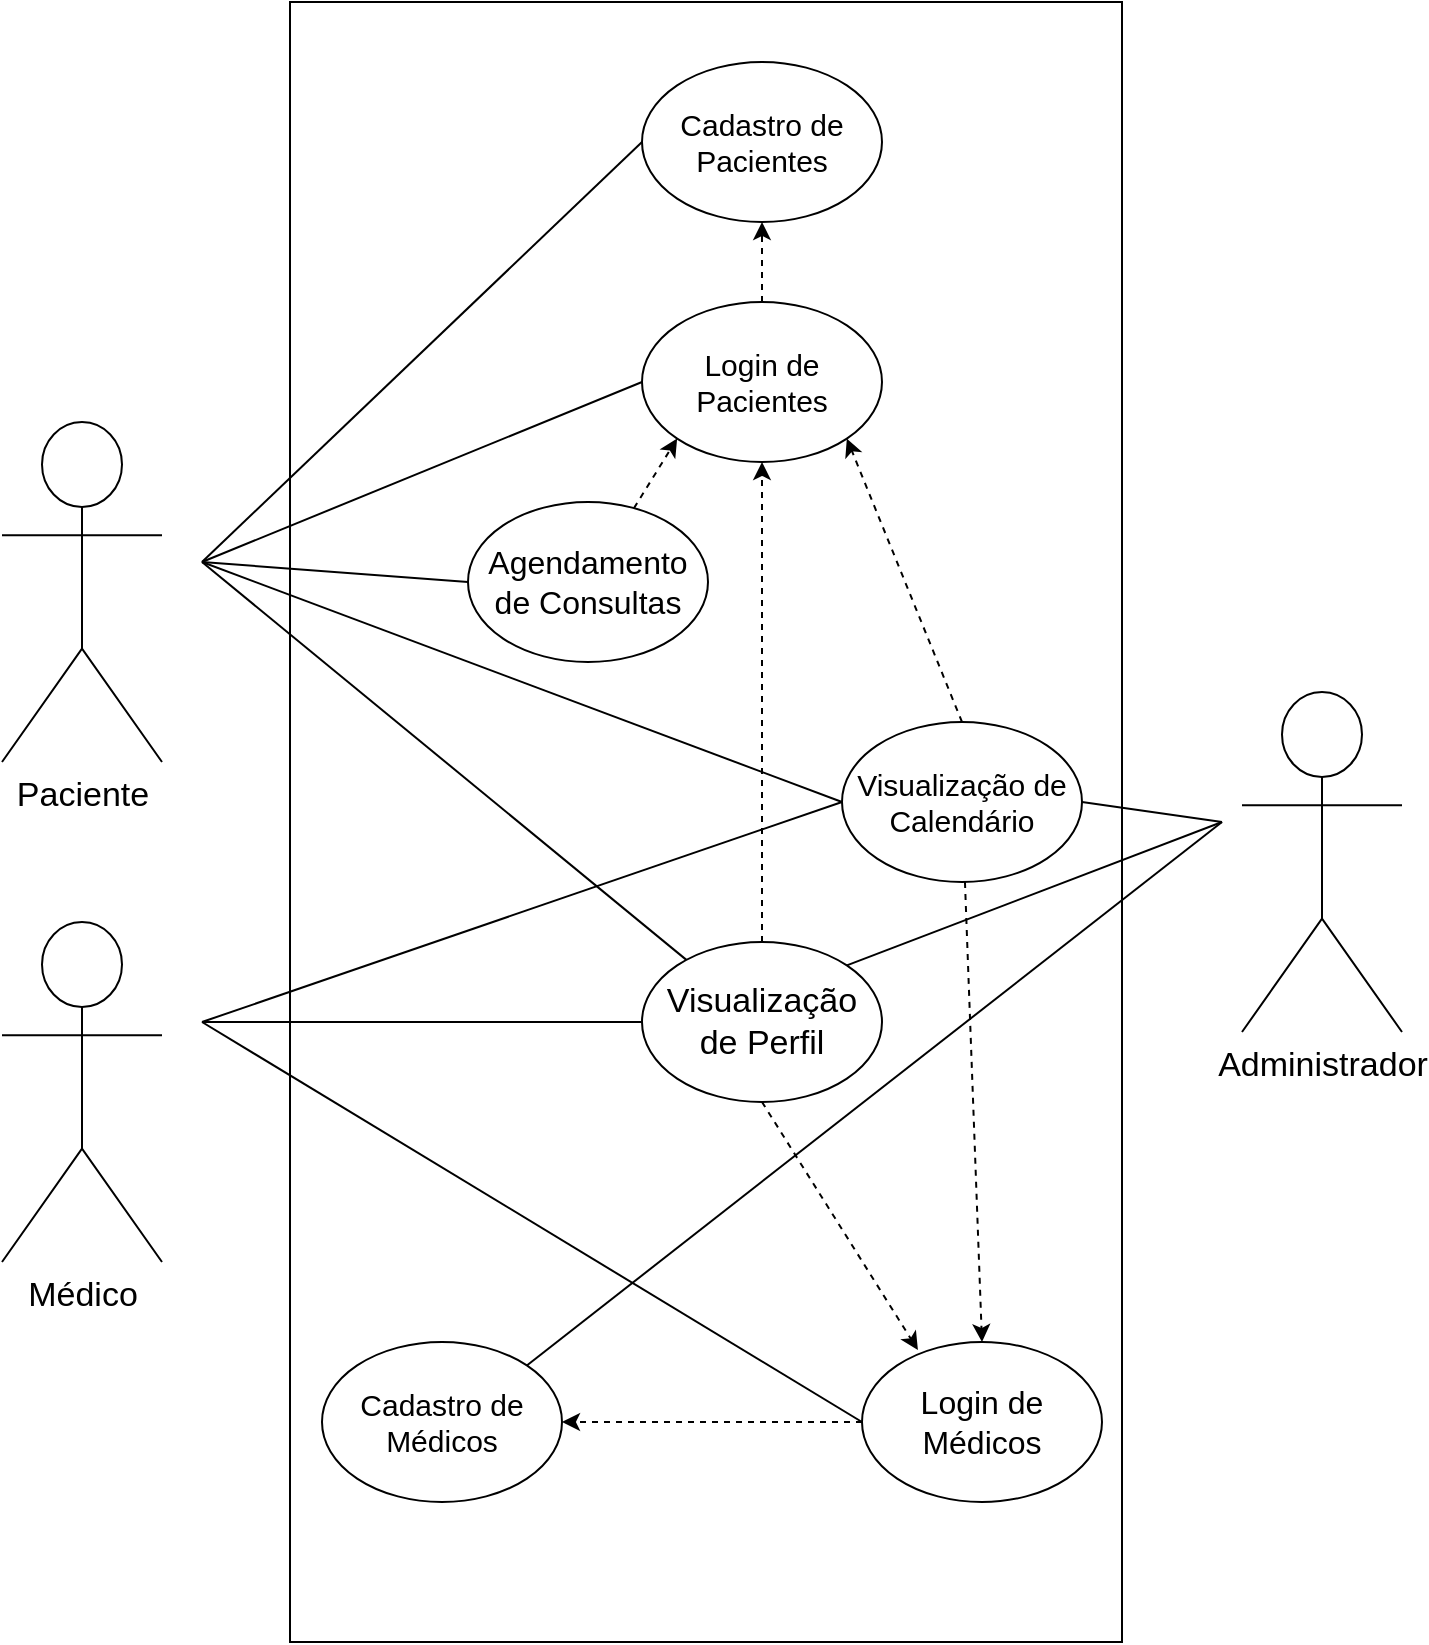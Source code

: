 <mxfile version="20.2.8" type="device"><diagram id="K4MLXSr5DVgPzXHO9Bzh" name="Página-1"><mxGraphModel dx="1102" dy="614" grid="1" gridSize="10" guides="1" tooltips="1" connect="1" arrows="1" fold="1" page="1" pageScale="1" pageWidth="827" pageHeight="1169" background="#FFFFFF" math="0" shadow="0"><root><mxCell id="0"/><mxCell id="1" parent="0"/><mxCell id="136CDD6anOV_bGxDVWYl-4" value="" style="rounded=0;whiteSpace=wrap;html=1;fillStyle=auto;sketch=0;glass=0;" parent="1" vertex="1"><mxGeometry x="204" y="30" width="416" height="820" as="geometry"/></mxCell><mxCell id="136CDD6anOV_bGxDVWYl-5" value="Cadastro de Pacientes" style="ellipse;whiteSpace=wrap;html=1;fontSize=15;" parent="1" vertex="1"><mxGeometry x="380" y="60" width="120" height="80" as="geometry"/></mxCell><mxCell id="136CDD6anOV_bGxDVWYl-6" value="Cadastro de Médicos" style="ellipse;whiteSpace=wrap;html=1;fontSize=15;" parent="1" vertex="1"><mxGeometry x="220" y="700" width="120" height="80" as="geometry"/></mxCell><mxCell id="136CDD6anOV_bGxDVWYl-7" value="&lt;font style=&quot;font-size: 15px;&quot;&gt;Login de Pacientes&lt;/font&gt;" style="ellipse;whiteSpace=wrap;html=1;" parent="1" vertex="1"><mxGeometry x="380" y="180" width="120" height="80" as="geometry"/></mxCell><mxCell id="136CDD6anOV_bGxDVWYl-8" value="&lt;font style=&quot;font-size: 16px;&quot;&gt;Login de Médicos&lt;/font&gt;" style="ellipse;whiteSpace=wrap;html=1;fontSize=13;" parent="1" vertex="1"><mxGeometry x="490" y="700" width="120" height="80" as="geometry"/></mxCell><mxCell id="136CDD6anOV_bGxDVWYl-11" value="&lt;font style=&quot;font-size: 15px;&quot;&gt;Visualização de Calendário&lt;/font&gt;" style="ellipse;whiteSpace=wrap;html=1;" parent="1" vertex="1"><mxGeometry x="480" y="390" width="120" height="80" as="geometry"/></mxCell><mxCell id="136CDD6anOV_bGxDVWYl-12" value="&lt;font style=&quot;vertical-align: inherit; font-size: 17px;&quot;&gt;&lt;font style=&quot;vertical-align: inherit; font-size: 17px;&quot;&gt;Paciente&lt;/font&gt;&lt;/font&gt;" style="shape=umlActor;verticalLabelPosition=bottom;verticalAlign=top;html=1;outlineConnect=0;fontSize=17;" parent="1" vertex="1"><mxGeometry x="60" y="240" width="80" height="170" as="geometry"/></mxCell><mxCell id="136CDD6anOV_bGxDVWYl-13" value="&lt;font style=&quot;vertical-align: inherit;&quot;&gt;&lt;font style=&quot;vertical-align: inherit; font-size: 17px;&quot;&gt;Médico&lt;br&gt;&lt;/font&gt;&lt;/font&gt;" style="shape=umlActor;verticalLabelPosition=bottom;verticalAlign=top;html=1;outlineConnect=0;" parent="1" vertex="1"><mxGeometry x="60" y="490" width="80" height="170" as="geometry"/></mxCell><mxCell id="136CDD6anOV_bGxDVWYl-14" value="Administrador" style="shape=umlActor;verticalLabelPosition=bottom;verticalAlign=top;html=1;outlineConnect=0;fontSize=17;" parent="1" vertex="1"><mxGeometry x="680" y="375" width="80" height="170" as="geometry"/></mxCell><mxCell id="136CDD6anOV_bGxDVWYl-25" value="" style="endArrow=classic;html=1;rounded=0;fontSize=15;exitX=0;exitY=0.5;exitDx=0;exitDy=0;entryX=1;entryY=0.5;entryDx=0;entryDy=0;dashed=1;" parent="1" source="136CDD6anOV_bGxDVWYl-8" target="136CDD6anOV_bGxDVWYl-6" edge="1"><mxGeometry width="50" height="50" relative="1" as="geometry"><mxPoint x="380" y="430" as="sourcePoint"/><mxPoint x="430" y="380" as="targetPoint"/></mxGeometry></mxCell><mxCell id="136CDD6anOV_bGxDVWYl-26" value="" style="endArrow=classic;html=1;rounded=0;fontSize=15;exitX=0.5;exitY=0;exitDx=0;exitDy=0;entryX=0.5;entryY=1;entryDx=0;entryDy=0;dashed=1;" parent="1" source="136CDD6anOV_bGxDVWYl-7" target="136CDD6anOV_bGxDVWYl-5" edge="1"><mxGeometry width="50" height="50" relative="1" as="geometry"><mxPoint x="544" y="340" as="sourcePoint"/><mxPoint x="530" y="290" as="targetPoint"/></mxGeometry></mxCell><mxCell id="136CDD6anOV_bGxDVWYl-27" value="" style="endArrow=classic;html=1;rounded=0;dashed=1;fontSize=15;entryX=0;entryY=1;entryDx=0;entryDy=0;" parent="1" source="136CDD6anOV_bGxDVWYl-9" target="136CDD6anOV_bGxDVWYl-7" edge="1"><mxGeometry width="50" height="50" relative="1" as="geometry"><mxPoint x="380" y="430" as="sourcePoint"/><mxPoint x="430" y="380" as="targetPoint"/></mxGeometry></mxCell><mxCell id="136CDD6anOV_bGxDVWYl-28" value="" style="endArrow=classic;html=1;rounded=0;dashed=1;fontSize=15;entryX=0.5;entryY=0;entryDx=0;entryDy=0;" parent="1" source="136CDD6anOV_bGxDVWYl-11" target="136CDD6anOV_bGxDVWYl-8" edge="1"><mxGeometry width="50" height="50" relative="1" as="geometry"><mxPoint x="380" y="430" as="sourcePoint"/><mxPoint x="430" y="380" as="targetPoint"/></mxGeometry></mxCell><mxCell id="136CDD6anOV_bGxDVWYl-29" value="" style="endArrow=classic;html=1;rounded=0;dashed=1;fontSize=15;exitX=0.5;exitY=0;exitDx=0;exitDy=0;entryX=1;entryY=1;entryDx=0;entryDy=0;" parent="1" source="136CDD6anOV_bGxDVWYl-11" target="136CDD6anOV_bGxDVWYl-7" edge="1"><mxGeometry width="50" height="50" relative="1" as="geometry"><mxPoint x="380" y="430" as="sourcePoint"/><mxPoint x="430" y="380" as="targetPoint"/></mxGeometry></mxCell><mxCell id="136CDD6anOV_bGxDVWYl-30" value="" style="endArrow=classic;html=1;rounded=0;dashed=1;fontSize=15;exitX=0.5;exitY=1;exitDx=0;exitDy=0;entryX=0.233;entryY=0.05;entryDx=0;entryDy=0;entryPerimeter=0;" parent="1" source="136CDD6anOV_bGxDVWYl-10" target="136CDD6anOV_bGxDVWYl-8" edge="1"><mxGeometry width="50" height="50" relative="1" as="geometry"><mxPoint x="380" y="430" as="sourcePoint"/><mxPoint x="430" y="380" as="targetPoint"/></mxGeometry></mxCell><mxCell id="136CDD6anOV_bGxDVWYl-31" value="" style="endArrow=classic;html=1;rounded=0;dashed=1;fontSize=15;exitX=0.5;exitY=0;exitDx=0;exitDy=0;entryX=0.5;entryY=1;entryDx=0;entryDy=0;" parent="1" source="136CDD6anOV_bGxDVWYl-10" target="136CDD6anOV_bGxDVWYl-7" edge="1"><mxGeometry width="50" height="50" relative="1" as="geometry"><mxPoint x="380" y="430" as="sourcePoint"/><mxPoint x="430" y="380" as="targetPoint"/></mxGeometry></mxCell><mxCell id="136CDD6anOV_bGxDVWYl-32" value="" style="endArrow=none;html=1;rounded=0;fontSize=15;exitX=0;exitY=0.5;exitDx=0;exitDy=0;" parent="1" source="136CDD6anOV_bGxDVWYl-5" edge="1"><mxGeometry width="50" height="50" relative="1" as="geometry"><mxPoint x="380" y="430" as="sourcePoint"/><mxPoint x="160" y="310" as="targetPoint"/></mxGeometry></mxCell><mxCell id="136CDD6anOV_bGxDVWYl-33" value="" style="endArrow=none;html=1;rounded=0;fontSize=15;entryX=0;entryY=0.5;entryDx=0;entryDy=0;" parent="1" target="136CDD6anOV_bGxDVWYl-7" edge="1"><mxGeometry width="50" height="50" relative="1" as="geometry"><mxPoint x="160" y="310" as="sourcePoint"/><mxPoint x="260" y="370" as="targetPoint"/></mxGeometry></mxCell><mxCell id="136CDD6anOV_bGxDVWYl-34" value="" style="endArrow=none;html=1;rounded=0;fontSize=15;exitX=0;exitY=0.5;exitDx=0;exitDy=0;" parent="1" source="136CDD6anOV_bGxDVWYl-9" edge="1"><mxGeometry width="50" height="50" relative="1" as="geometry"><mxPoint x="380" y="430" as="sourcePoint"/><mxPoint x="160" y="310" as="targetPoint"/></mxGeometry></mxCell><mxCell id="136CDD6anOV_bGxDVWYl-38" value="" style="endArrow=none;html=1;rounded=0;fontSize=15;entryX=0;entryY=0.5;entryDx=0;entryDy=0;" parent="1" target="136CDD6anOV_bGxDVWYl-8" edge="1"><mxGeometry width="50" height="50" relative="1" as="geometry"><mxPoint x="160" y="540" as="sourcePoint"/><mxPoint x="420" y="440" as="targetPoint"/></mxGeometry></mxCell><mxCell id="136CDD6anOV_bGxDVWYl-40" value="" style="endArrow=none;html=1;rounded=0;fontSize=15;exitX=0;exitY=0.5;exitDx=0;exitDy=0;" parent="1" source="136CDD6anOV_bGxDVWYl-10" edge="1"><mxGeometry width="50" height="50" relative="1" as="geometry"><mxPoint x="370" y="490" as="sourcePoint"/><mxPoint x="160" y="540" as="targetPoint"/></mxGeometry></mxCell><mxCell id="136CDD6anOV_bGxDVWYl-41" value="" style="endArrow=none;html=1;rounded=0;fontSize=15;entryX=1;entryY=0;entryDx=0;entryDy=0;" parent="1" target="136CDD6anOV_bGxDVWYl-6" edge="1"><mxGeometry width="50" height="50" relative="1" as="geometry"><mxPoint x="670" y="440" as="sourcePoint"/><mxPoint x="420" y="240" as="targetPoint"/></mxGeometry></mxCell><mxCell id="136CDD6anOV_bGxDVWYl-9" value="Agendamento de Consultas" style="ellipse;whiteSpace=wrap;html=1;fontSize=16;" parent="1" vertex="1"><mxGeometry x="293" y="280" width="120" height="80" as="geometry"/></mxCell><mxCell id="136CDD6anOV_bGxDVWYl-10" value="Visualização de Perfil" style="ellipse;whiteSpace=wrap;html=1;fontSize=17;" parent="1" vertex="1"><mxGeometry x="380" y="500" width="120" height="80" as="geometry"/></mxCell><mxCell id="136CDD6anOV_bGxDVWYl-43" value="" style="endArrow=none;html=1;rounded=0;fontSize=15;entryX=0;entryY=0.5;entryDx=0;entryDy=0;" parent="1" target="136CDD6anOV_bGxDVWYl-10" edge="1"><mxGeometry width="50" height="50" relative="1" as="geometry"><mxPoint x="160" y="540" as="sourcePoint"/><mxPoint x="450" y="440" as="targetPoint"/></mxGeometry></mxCell><mxCell id="136CDD6anOV_bGxDVWYl-44" value="" style="endArrow=none;html=1;rounded=0;fontSize=15;" parent="1" source="136CDD6anOV_bGxDVWYl-10" edge="1"><mxGeometry width="50" height="50" relative="1" as="geometry"><mxPoint x="340" y="480" as="sourcePoint"/><mxPoint x="160" y="310" as="targetPoint"/></mxGeometry></mxCell><mxCell id="136CDD6anOV_bGxDVWYl-48" value="" style="endArrow=none;html=1;rounded=0;fontSize=15;entryX=0;entryY=0.5;entryDx=0;entryDy=0;" parent="1" target="136CDD6anOV_bGxDVWYl-11" edge="1"><mxGeometry width="50" height="50" relative="1" as="geometry"><mxPoint x="160" y="310" as="sourcePoint"/><mxPoint x="510" y="600" as="targetPoint"/></mxGeometry></mxCell><mxCell id="136CDD6anOV_bGxDVWYl-49" value="" style="endArrow=none;html=1;rounded=0;fontSize=15;entryX=0;entryY=0.5;entryDx=0;entryDy=0;" parent="1" target="136CDD6anOV_bGxDVWYl-11" edge="1"><mxGeometry width="50" height="50" relative="1" as="geometry"><mxPoint x="160" y="540" as="sourcePoint"/><mxPoint x="510" y="480" as="targetPoint"/></mxGeometry></mxCell><mxCell id="BuLJeaaP__4TZ0ROo3wZ-1" value="" style="endArrow=none;html=1;rounded=0;exitX=1;exitY=0.5;exitDx=0;exitDy=0;" edge="1" parent="1" source="136CDD6anOV_bGxDVWYl-11"><mxGeometry width="50" height="50" relative="1" as="geometry"><mxPoint x="390" y="440" as="sourcePoint"/><mxPoint x="670" y="440" as="targetPoint"/></mxGeometry></mxCell><mxCell id="BuLJeaaP__4TZ0ROo3wZ-2" value="" style="endArrow=none;html=1;rounded=0;exitX=1;exitY=0;exitDx=0;exitDy=0;" edge="1" parent="1" source="136CDD6anOV_bGxDVWYl-10"><mxGeometry width="50" height="50" relative="1" as="geometry"><mxPoint x="390" y="440" as="sourcePoint"/><mxPoint x="670" y="440" as="targetPoint"/></mxGeometry></mxCell></root></mxGraphModel></diagram></mxfile>